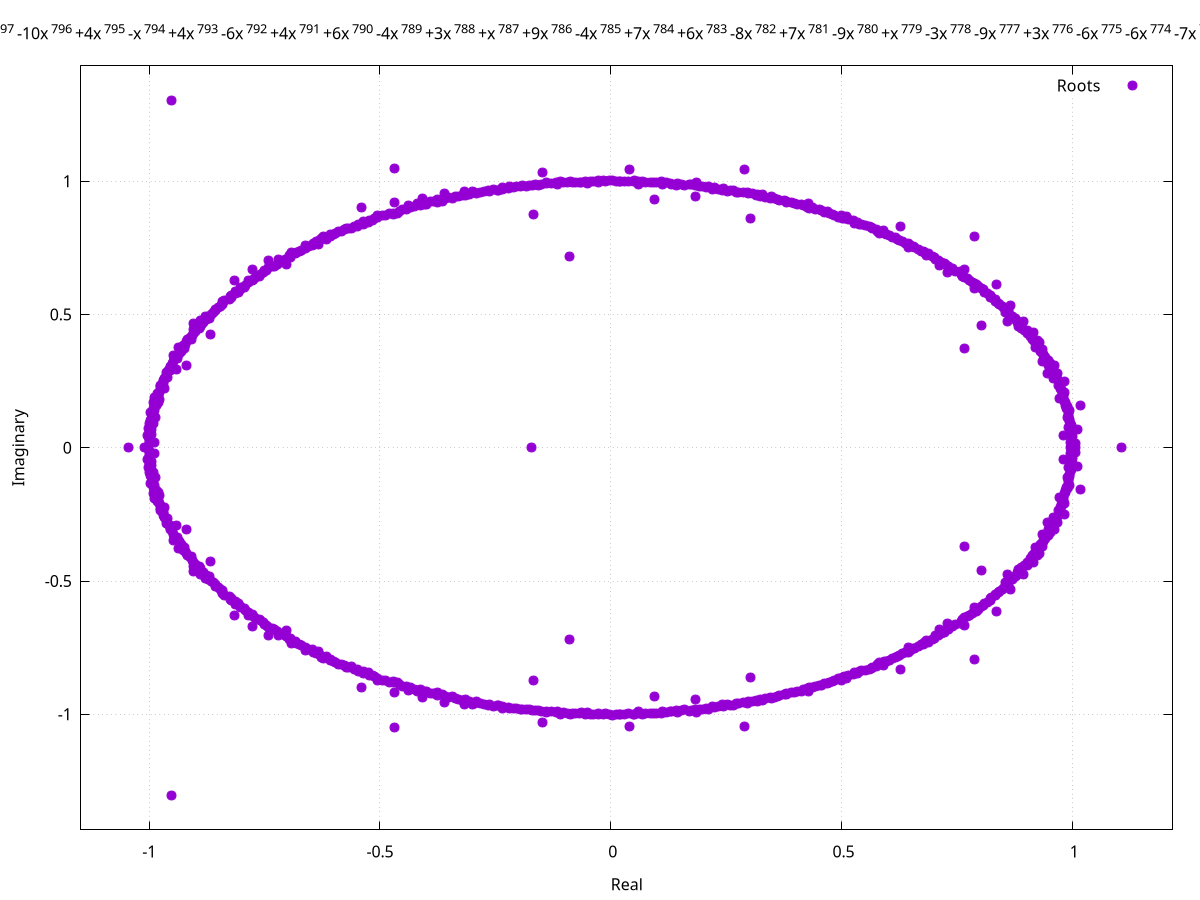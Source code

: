 set title "x^{ 1000 }+5x^{ 999 }-3x^{ 998 }+9x^{ 997 }-10x^{ 996 }+2x^{ 995 }+8x^{ 994 }+10x^{ 992 }+10x^{ 991 }-7x^{ 990 }+3x^{ 989 }-4x^{ 988 }+x^{ 987 }+4x^{ 986 }+6x^{ 985 }-5x^{ 984 }-9x^{ 983 }+2x^{ 982 }-4x^{ 981 }-3x^{ 980 }+2x^{ 979 }-5x^{ 978 }-10x^{ 977 }-7x^{ 976 }+9x^{ 975 }+10x^{ 974 }-10x^{ 973 }+3x^{ 972 }+6x^{ 971 }-3x^{ 969 }-9x^{ 968 }-3x^{ 967 }-10x^{ 966 }-2x^{ 965 }+7x^{ 964 }+9x^{ 963 }-5x^{ 962 }+3x^{ 961 }+9x^{ 960 }+x^{ 959 }+7x^{ 958 }-10x^{ 957 }+x^{ 956 }-4x^{ 955 }+8x^{ 954 }+5x^{ 953 }-10x^{ 952 }+4x^{ 951 }-5x^{ 950 }-x^{ 949 }-3x^{ 948 }-6x^{ 947 }+9x^{ 946 }+8x^{ 945 }+5x^{ 943 }+10x^{ 942 }+8x^{ 941 }+6x^{ 940 }-3x^{ 939 }+4x^{ 938 }+4x^{ 937 }-7x^{ 936 }+2x^{ 935 }-9x^{ 933 }+3x^{ 932 }+6x^{ 931 }+3x^{ 930 }+7x^{ 929 }+7x^{ 928 }-7x^{ 927 }+x^{ 926 }-10x^{ 925 }-4x^{ 924 }-4x^{ 922 }-8x^{ 921 }-2x^{ 920 }+4x^{ 919 }+x^{ 918 }+3x^{ 917 }+4x^{ 916 }+5x^{ 915 }+2x^{ 914 }-x^{ 913 }-4x^{ 912 }+6x^{ 911 }+10x^{ 910 }+5x^{ 909 }+2x^{ 908 }+10x^{ 907 }-2x^{ 906 }-7x^{ 905 }-2x^{ 904 }-x^{ 903 }-7x^{ 902 }+7x^{ 901 }+3x^{ 900 }+2x^{ 899 }-3x^{ 898 }-2x^{ 897 }-7x^{ 896 }+6x^{ 895 }-8x^{ 894 }-7x^{ 892 }+x^{ 891 }+7x^{ 890 }+5x^{ 889 }+3x^{ 888 }-8x^{ 887 }+7x^{ 886 }-8x^{ 885 }-8x^{ 884 }+6x^{ 883 }+6x^{ 882 }-x^{ 881 }-5x^{ 880 }-6x^{ 879 }-9x^{ 878 }+8x^{ 877 }-3x^{ 876 }-3x^{ 875 }+7x^{ 873 }+7x^{ 872 }+9x^{ 871 }-3x^{ 870 }+6x^{ 869 }-x^{ 868 }-4x^{ 867 }-5x^{ 866 }-6x^{ 864 }-8x^{ 863 }-4x^{ 862 }-x^{ 861 }+4x^{ 860 }+x^{ 859 }-6x^{ 858 }+8x^{ 857 }-x^{ 856 }+5x^{ 855 }-3x^{ 854 }-3x^{ 853 }+10x^{ 852 }+10x^{ 851 }+6x^{ 850 }+2x^{ 849 }-8x^{ 848 }-7x^{ 847 }-9x^{ 846 }-3x^{ 845 }+5x^{ 843 }+x^{ 842 }-x^{ 840 }+7x^{ 839 }-2x^{ 838 }-3x^{ 837 }-9x^{ 836 }+6x^{ 835 }-8x^{ 834 }-6x^{ 833 }+10x^{ 832 }-x^{ 831 }-7x^{ 830 }-6x^{ 829 }-2x^{ 828 }-2x^{ 827 }-x^{ 826 }-8x^{ 825 }-10x^{ 824 }+5x^{ 823 }+x^{ 822 }+2x^{ 821 }+4x^{ 820 }+7x^{ 819 }+6x^{ 817 }-x^{ 816 }+10x^{ 815 }+4x^{ 814 }+9x^{ 813 }-10x^{ 812 }+9x^{ 811 }-2x^{ 810 }+8x^{ 809 }-6x^{ 808 }+6x^{ 807 }+10x^{ 806 }+8x^{ 805 }+8x^{ 804 }-3x^{ 803 }+10x^{ 802 }-3x^{ 801 }-6x^{ 800 }-9x^{ 799 }-6x^{ 798 }+7x^{ 797 }-10x^{ 796 }+4x^{ 795 }-x^{ 794 }+4x^{ 793 }-6x^{ 792 }+4x^{ 791 }+6x^{ 790 }-4x^{ 789 }+3x^{ 788 }+x^{ 787 }+9x^{ 786 }-4x^{ 785 }+7x^{ 784 }+6x^{ 783 }-8x^{ 782 }+7x^{ 781 }-9x^{ 780 }+x^{ 779 }-3x^{ 778 }-9x^{ 777 }+3x^{ 776 }-6x^{ 775 }-6x^{ 774 }-7x^{ 773 }-2x^{ 772 }-4x^{ 771 }-x^{ 770 }-4x^{ 769 }+8x^{ 768 }-5x^{ 767 }-x^{ 766 }-3x^{ 765 }-5x^{ 764 }-3x^{ 763 }-7x^{ 762 }+2x^{ 761 }+2x^{ 760 }+7x^{ 759 }+3x^{ 758 }+6x^{ 757 }-6x^{ 755 }+10x^{ 754 }-3x^{ 753 }-9x^{ 752 }+10x^{ 751 }-2x^{ 750 }-4x^{ 749 }+x^{ 748 }-3x^{ 747 }-3x^{ 746 }-6x^{ 745 }-4x^{ 744 }+4x^{ 743 }-2x^{ 742 }+8x^{ 741 }-2x^{ 740 }-x^{ 739 }+3x^{ 738 }-x^{ 737 }-7x^{ 736 }+2x^{ 735 }+5x^{ 734 }-3x^{ 733 }-9x^{ 732 }-10x^{ 731 }+x^{ 730 }-8x^{ 729 }+4x^{ 728 }-6x^{ 727 }+5x^{ 726 }+8x^{ 725 }+7x^{ 724 }+10x^{ 723 }-7x^{ 722 }+x^{ 721 }+8x^{ 720 }-3x^{ 719 }+10x^{ 718 }+10x^{ 717 }+5x^{ 716 }+4x^{ 715 }-7x^{ 713 }+x^{ 712 }-5x^{ 711 }+8x^{ 710 }-2x^{ 709 }-9x^{ 708 }+5x^{ 707 }-2x^{ 706 }+5x^{ 705 }+3x^{ 703 }-9x^{ 702 }+6x^{ 701 }-9x^{ 700 }-3x^{ 699 }-2x^{ 698 }+10x^{ 697 }-8x^{ 696 }+8x^{ 695 }+2x^{ 694 }+x^{ 693 }+8x^{ 692 }-10x^{ 691 }+6x^{ 690 }+3x^{ 689 }-10x^{ 688 }-4x^{ 687 }+5x^{ 686 }+6x^{ 685 }-4x^{ 684 }-7x^{ 683 }-7x^{ 682 }-7x^{ 681 }-8x^{ 680 }+10x^{ 679 }-3x^{ 678 }-3x^{ 677 }-7x^{ 676 }-5x^{ 674 }+10x^{ 673 }-2x^{ 672 }-10x^{ 671 }-x^{ 670 }-8x^{ 669 }-4x^{ 668 }+7x^{ 666 }-4x^{ 665 }+6x^{ 664 }+7x^{ 663 }+4x^{ 661 }+3x^{ 660 }-x^{ 659 }+3x^{ 658 }-3x^{ 657 }+5x^{ 656 }+4x^{ 655 }+7x^{ 654 }+x^{ 653 }-10x^{ 652 }-7x^{ 651 }-4x^{ 650 }-x^{ 649 }-6x^{ 648 }+6x^{ 647 }+9x^{ 646 }-3x^{ 645 }-6x^{ 644 }+3x^{ 643 }+4x^{ 642 }+9x^{ 641 }+3x^{ 640 }-6x^{ 639 }+10x^{ 638 }-x^{ 637 }+2x^{ 636 }-2x^{ 635 }+6x^{ 634 }-8x^{ 633 }-x^{ 632 }+10x^{ 631 }-3x^{ 630 }-9x^{ 629 }-10x^{ 628 }+2x^{ 627 }+5x^{ 626 }+3x^{ 625 }+x^{ 624 }-5x^{ 623 }+9x^{ 622 }+x^{ 621 }-x^{ 620 }-4x^{ 619 }-3x^{ 618 }+x^{ 617 }+10x^{ 616 }-5x^{ 615 }-4x^{ 614 }-3x^{ 613 }+2x^{ 612 }+8x^{ 611 }-7x^{ 610 }-7x^{ 609 }+6x^{ 608 }-4x^{ 607 }-7x^{ 606 }-8x^{ 605 }+7x^{ 604 }+6x^{ 603 }-2x^{ 602 }-3x^{ 601 }+9x^{ 600 }-5x^{ 599 }+8x^{ 598 }-x^{ 597 }-4x^{ 596 }-4x^{ 595 }+6x^{ 594 }-9x^{ 593 }-x^{ 592 }-4x^{ 591 }+5x^{ 590 }-4x^{ 589 }-10x^{ 588 }-x^{ 587 }-6x^{ 586 }-2x^{ 585 }-3x^{ 584 }+x^{ 583 }+10x^{ 582 }+4x^{ 581 }-8x^{ 580 }+8x^{ 579 }-9x^{ 578 }+x^{ 577 }-3x^{ 576 }-5x^{ 575 }+x^{ 574 }+7x^{ 573 }-10x^{ 572 }+6x^{ 571 }-4x^{ 570 }+10x^{ 569 }-3x^{ 568 }-4x^{ 567 }-7x^{ 566 }+4x^{ 565 }-8x^{ 564 }+9x^{ 563 }+3x^{ 562 }+2x^{ 561 }+10x^{ 560 }+3x^{ 559 }+4x^{ 558 }-9x^{ 557 }+7x^{ 556 }+10x^{ 555 }-10x^{ 554 }-10x^{ 553 }+7x^{ 552 }-10x^{ 551 }+x^{ 549 }-6x^{ 548 }+5x^{ 547 }+7x^{ 546 }-10x^{ 545 }+9x^{ 543 }+5x^{ 542 }+8x^{ 541 }+x^{ 540 }-5x^{ 539 }+8x^{ 538 }-2x^{ 537 }-8x^{ 536 }+9x^{ 535 }-6x^{ 534 }-3x^{ 533 }+7x^{ 532 }+9x^{ 531 }+3x^{ 530 }+9x^{ 529 }+2x^{ 528 }-3x^{ 527 }+4x^{ 526 }+4x^{ 525 }+8x^{ 524 }-x^{ 523 }+2x^{ 522 }-4x^{ 521 }-7x^{ 520 }-9x^{ 519 }-x^{ 518 }-8x^{ 517 }-3x^{ 516 }+9x^{ 515 }+2x^{ 514 }+9x^{ 512 }+4x^{ 511 }+2x^{ 510 }-4x^{ 509 }+8x^{ 508 }+6x^{ 506 }+4x^{ 505 }+3x^{ 504 }-5x^{ 503 }-8x^{ 502 }+6x^{ 501 }-7x^{ 500 }-8x^{ 499 }-4x^{ 498 }-10x^{ 497 }+7x^{ 496 }+2x^{ 495 }-10x^{ 494 }+7x^{ 493 }-8x^{ 491 }-8x^{ 490 }-6x^{ 489 }+8x^{ 488 }-7x^{ 487 }-x^{ 486 }+4x^{ 485 }-9x^{ 484 }+3x^{ 483 }-2x^{ 482 }+2x^{ 481 }-10x^{ 480 }-5x^{ 479 }-4x^{ 478 }-4x^{ 477 }+2x^{ 476 }-10x^{ 475 }-5x^{ 474 }+2x^{ 473 }+x^{ 472 }+5x^{ 471 }+10x^{ 470 }+3x^{ 469 }-5x^{ 467 }-5x^{ 466 }+2x^{ 465 }+3x^{ 464 }+x^{ 463 }-x^{ 462 }+2x^{ 461 }+x^{ 460 }-5x^{ 459 }-6x^{ 458 }-x^{ 457 }-2x^{ 456 }+6x^{ 454 }+8x^{ 453 }+x^{ 452 }+5x^{ 451 }+8x^{ 450 }-3x^{ 449 }-7x^{ 448 }+2x^{ 446 }-3x^{ 445 }+9x^{ 444 }-9x^{ 443 }-8x^{ 442 }+8x^{ 441 }+3x^{ 440 }-7x^{ 439 }-9x^{ 438 }+x^{ 437 }+2x^{ 436 }-8x^{ 435 }-8x^{ 434 }-9x^{ 433 }-x^{ 432 }+5x^{ 431 }+10x^{ 430 }+7x^{ 429 }+x^{ 428 }-2x^{ 427 }+10x^{ 426 }+10x^{ 425 }+3x^{ 424 }+9x^{ 423 }+7x^{ 422 }-7x^{ 420 }-8x^{ 419 }+2x^{ 418 }+5x^{ 417 }-7x^{ 416 }+5x^{ 415 }-x^{ 414 }-3x^{ 413 }+8x^{ 412 }+10x^{ 411 }-3x^{ 410 }-9x^{ 409 }+9x^{ 408 }-9x^{ 407 }+5x^{ 406 }+4x^{ 405 }-3x^{ 404 }-7x^{ 403 }+5x^{ 402 }+x^{ 400 }+4x^{ 399 }+5x^{ 398 }-10x^{ 397 }-4x^{ 396 }+x^{ 395 }-5x^{ 394 }-9x^{ 393 }-6x^{ 392 }-8x^{ 391 }-7x^{ 390 }+9x^{ 389 }+3x^{ 388 }-10x^{ 387 }-10x^{ 386 }+10x^{ 385 }+9x^{ 384 }+7x^{ 383 }-9x^{ 382 }-6x^{ 381 }-7x^{ 380 }-9x^{ 379 }-7x^{ 378 }-4x^{ 377 }-7x^{ 376 }-2x^{ 375 }+2x^{ 374 }-4x^{ 373 }-8x^{ 372 }+4x^{ 371 }+3x^{ 370 }-5x^{ 369 }+7x^{ 368 }+2x^{ 367 }-6x^{ 365 }-7x^{ 364 }+3x^{ 363 }-10x^{ 362 }-6x^{ 361 }-5x^{ 360 }-7x^{ 359 }+10x^{ 358 }-7x^{ 357 }-9x^{ 356 }-8x^{ 354 }+8x^{ 353 }+x^{ 352 }-6x^{ 351 }+8x^{ 350 }-6x^{ 349 }-10x^{ 348 }-6x^{ 347 }-8x^{ 346 }+3x^{ 345 }-9x^{ 344 }+2x^{ 343 }+x^{ 342 }-x^{ 341 }+5x^{ 340 }-5x^{ 339 }+8x^{ 338 }+3x^{ 337 }+9x^{ 336 }-5x^{ 335 }-6x^{ 334 }+7x^{ 333 }+2x^{ 332 }-2x^{ 331 }-3x^{ 330 }-7x^{ 329 }-4x^{ 328 }-9x^{ 327 }-4x^{ 326 }-10x^{ 325 }-4x^{ 324 }+9x^{ 323 }+10x^{ 322 }+4x^{ 321 }-8x^{ 320 }-6x^{ 319 }-5x^{ 318 }+9x^{ 317 }-9x^{ 316 }+5x^{ 315 }-9x^{ 314 }-4x^{ 313 }-9x^{ 312 }-9x^{ 311 }-10x^{ 310 }-4x^{ 309 }+7x^{ 308 }-6x^{ 307 }-7x^{ 306 }+2x^{ 305 }+9x^{ 304 }-2x^{ 303 }-8x^{ 302 }-6x^{ 300 }-3x^{ 299 }-x^{ 298 }+x^{ 297 }-10x^{ 296 }-x^{ 295 }-2x^{ 294 }-2x^{ 293 }+6x^{ 292 }-10x^{ 291 }-5x^{ 290 }+6x^{ 289 }+x^{ 288 }+8x^{ 287 }+9x^{ 286 }-5x^{ 285 }+4x^{ 284 }+9x^{ 283 }-4x^{ 282 }-7x^{ 281 }-10x^{ 280 }+10x^{ 279 }-7x^{ 278 }-8x^{ 277 }-5x^{ 276 }+5x^{ 275 }+9x^{ 274 }+8x^{ 273 }+10x^{ 272 }-8x^{ 271 }+7x^{ 270 }-7x^{ 269 }+10x^{ 268 }+x^{ 267 }-7x^{ 266 }+2x^{ 265 }-2x^{ 264 }+2x^{ 263 }-2x^{ 262 }+7x^{ 261 }+3x^{ 260 }+3x^{ 259 }-10x^{ 258 }+4x^{ 256 }-2x^{ 255 }-7x^{ 254 }-10x^{ 253 }+2x^{ 252 }+9x^{ 251 }-2x^{ 250 }+8x^{ 249 }-10x^{ 248 }-7x^{ 247 }+8x^{ 246 }+9x^{ 244 }-7x^{ 243 }+9x^{ 242 }+3x^{ 241 }-6x^{ 240 }+5x^{ 239 }+2x^{ 238 }+8x^{ 237 }+3x^{ 236 }-4x^{ 235 }+7x^{ 234 }-7x^{ 233 }-6x^{ 232 }+x^{ 231 }-8x^{ 230 }-7x^{ 228 }-10x^{ 227 }+8x^{ 226 }+8x^{ 225 }+x^{ 224 }-2x^{ 223 }-5x^{ 222 }-x^{ 221 }+4x^{ 220 }+5x^{ 219 }+8x^{ 218 }-5x^{ 217 }-4x^{ 216 }+7x^{ 215 }-10x^{ 214 }-9x^{ 213 }-4x^{ 212 }+10x^{ 211 }-8x^{ 210 }+10x^{ 209 }-3x^{ 208 }-8x^{ 206 }+8x^{ 205 }+x^{ 204 }+2x^{ 203 }+2x^{ 202 }-x^{ 201 }-2x^{ 200 }+7x^{ 199 }-5x^{ 197 }-5x^{ 196 }-5x^{ 194 }+3x^{ 193 }-10x^{ 192 }+10x^{ 191 }+10x^{ 190 }-8x^{ 189 }+6x^{ 188 }-3x^{ 187 }+2x^{ 186 }+7x^{ 185 }-4x^{ 184 }+7x^{ 182 }+10x^{ 181 }+3x^{ 180 }+5x^{ 179 }+x^{ 178 }+6x^{ 177 }-10x^{ 176 }+5x^{ 175 }-2x^{ 174 }+x^{ 173 }+9x^{ 172 }-4x^{ 171 }-5x^{ 170 }+4x^{ 169 }-2x^{ 168 }-6x^{ 167 }-3x^{ 166 }+2x^{ 165 }-10x^{ 164 }+x^{ 163 }-7x^{ 162 }-2x^{ 161 }-8x^{ 160 }-x^{ 159 }-2x^{ 158 }+8x^{ 157 }+7x^{ 156 }-2x^{ 155 }-5x^{ 154 }+6x^{ 153 }+6x^{ 152 }+5x^{ 151 }+7x^{ 150 }-2x^{ 149 }-3x^{ 147 }+4x^{ 145 }+10x^{ 144 }+8x^{ 143 }-3x^{ 142 }+4x^{ 141 }-6x^{ 140 }+5x^{ 139 }+3x^{ 138 }-5x^{ 137 }+8x^{ 136 }-6x^{ 135 }+x^{ 134 }+2x^{ 133 }-x^{ 132 }-4x^{ 131 }+x^{ 130 }-5x^{ 129 }+3x^{ 128 }+5x^{ 127 }+2x^{ 126 }-8x^{ 125 }-7x^{ 124 }+7x^{ 123 }-9x^{ 122 }-x^{ 121 }-5x^{ 120 }-8x^{ 119 }-2x^{ 118 }+7x^{ 117 }+3x^{ 116 }+5x^{ 115 }+3x^{ 114 }-5x^{ 113 }-5x^{ 112 }-7x^{ 111 }+3x^{ 110 }-6x^{ 109 }-9x^{ 108 }+5x^{ 107 }-10x^{ 106 }-5x^{ 105 }-x^{ 104 }-3x^{ 103 }+6x^{ 102 }-6x^{ 101 }+4x^{ 100 }-6x^{ 99 }-8x^{ 98 }+2x^{ 97 }-2x^{ 96 }-10x^{ 94 }-7x^{ 93 }-5x^{ 91 }+5x^{ 90 }+10x^{ 89 }-3x^{ 88 }-10x^{ 87 }-10x^{ 86 }-5x^{ 85 }+2x^{ 84 }+9x^{ 83 }+9x^{ 82 }+8x^{ 81 }+7x^{ 80 }+10x^{ 79 }+8x^{ 78 }+5x^{ 77 }-10x^{ 76 }-8x^{ 75 }+9x^{ 74 }+10x^{ 73 }+10x^{ 72 }-3x^{ 70 }+8x^{ 68 }-2x^{ 67 }-8x^{ 66 }-7x^{ 65 }+9x^{ 63 }+2x^{ 62 }-5x^{ 61 }+2x^{ 60 }+2x^{ 59 }-8x^{ 58 }-9x^{ 57 }-x^{ 56 }-5x^{ 55 }+4x^{ 54 }-4x^{ 53 }-4x^{ 52 }-2x^{ 51 }-2x^{ 50 }+5x^{ 49 }-6x^{ 48 }+4x^{ 47 }+10x^{ 46 }+4x^{ 45 }-6x^{ 44 }-9x^{ 43 }+10x^{ 42 }+4x^{ 41 }+2x^{ 40 }+7x^{ 39 }+4x^{ 38 }-10x^{ 37 }-10x^{ 36 }+x^{ 35 }+7x^{ 34 }+4x^{ 32 }+4x^{ 31 }+7x^{ 30 }-6x^{ 29 }-6x^{ 28 }+3x^{ 27 }+3x^{ 26 }+10x^{ 25 }-9x^{ 23 }+x^{ 22 }+4x^{ 21 }+5x^{ 20 }-4x^{ 19 }-3x^{ 18 }-3x^{ 17 }+8x^{ 16 }+3x^{ 15 }+6x^{ 14 }-7x^{ 13 }-2x^{ 12 }+7x^{ 10 }+2x^{ 9 }+5x^{ 8 }+4x^{ 7 }-6x^{ 6 }+3x^{ 5 }-3x^{ 4 }+6x^{ 3 }-5x^{ 2 }-3x-3"
set xlabel "Real"
set ylabel "Imaginary"
set grid
set xrange [-1.14827:1.21713]
set yrange [-1.43308:1.43308]
plot '-' with points pt 7 ps 1.5 title 'Roots'
-0.952187 1.3028
-0.952187 -1.3028
0.789191 0.794663
0.789191 -0.794663
-0.469284 1.04785
-0.469284 -1.04785
1.10648 0
0.290171 1.04578
0.290171 -1.04578
0.627308 0.832198
0.627308 -0.832198
0.836643 0.61226
0.836643 -0.61226
-0.540056 0.900715
-0.540056 -0.900715
0.766417 0.667954
0.766417 -0.667954
0.758274 0.660034
0.758274 -0.660034
0.667067 0.744249
0.667067 -0.744249
0.677074 0.73838
0.677074 -0.73838
0.687424 0.728641
0.687424 -0.728641
0.696852 0.717615
0.696852 -0.717615
0.702419 0.714022
0.702419 -0.714022
0.710105 0.704539
0.710105 -0.704539
0.723673 0.692143
0.723673 -0.692143
0.680121 0.731948
0.680121 -0.731948
0.715736 0.696934
0.715736 -0.696934
0.732879 0.680571
0.732879 -0.680571
0.741214 0.671531
0.741214 -0.671531
0.673379 0.736769
0.673379 -0.736769
0.685116 0.72339
0.685116 -0.72339
0.704663 0.705943
0.704663 -0.705943
0.725728 0.686181
0.725728 -0.686181
-0.814349 0.628784
-0.814349 -0.628784
-0.776784 0.670765
-0.776784 -0.670765
-0.622009 0.791459
-0.622009 -0.791459
-0.626968 0.785374
-0.626968 -0.785374
-0.784999 0.627732
-0.784999 -0.627732
-0.740482 0.703443
-0.740482 -0.703443
-0.661449 0.75946
-0.661449 -0.75946
-0.644321 0.76757
-0.644321 -0.76757
-0.692686 0.733308
-0.692686 -0.733308
-0.662459 0.749295
-0.662459 -0.749295
-0.669385 0.742242
-0.669385 -0.742242
-0.674313 0.738094
-0.674313 -0.738094
-0.68074 0.733659
-0.68074 -0.733659
-0.749486 0.664546
-0.749486 -0.664546
-0.719455 0.705251
-0.719455 -0.705251
-0.682317 0.727751
-0.682317 -0.727751
-0.740565 0.675058
-0.740565 -0.675058
-0.695011 0.720783
-0.695011 -0.720783
-0.745002 0.665386
-0.745002 -0.665386
-0.732743 0.679113
-0.732743 -0.679113
-0.717875 0.696592
-0.717875 -0.696592
-0.703542 0.708402
-0.703542 -0.708402
-0.694911 0.714666
-0.694911 -0.714666
-0.638098 0.773203
-0.638098 -0.773203
-0.72938 0.680739
-0.72938 -0.680739
-0.703766 0.705754
-0.703766 -0.705754
0.64515 0.768376
0.64515 -0.768376
0.659166 0.751084
0.659166 -0.751084
0.656015 0.754372
0.656015 -0.754372
0.759584 0.652071
0.759584 -0.652071
-0.752857 0.65624
-0.752857 -0.65624
-0.654698 0.754865
-0.654698 -0.754865
-0.759957 0.649388
-0.759957 -0.649388
-0.769274 0.639391
-0.769274 -0.639391
-0.721651 0.688194
-0.721651 -0.688194
-0.630433 0.776681
-0.630433 -0.776681
0.648916 0.760399
0.648916 -0.760399
-0.774871 0.633087
-0.774871 -0.633087
0.747109 0.661537
0.747109 -0.661537
0.632849 0.773204
0.632849 -0.773204
0.638096 0.766889
0.638096 -0.766889
-0.761993 0.643528
-0.761993 -0.643528
0.773127 0.634707
0.773127 -0.634707
0.62621 0.779649
0.62621 -0.779649
0.76279 0.644297
0.76279 -0.644297
-0.646279 0.758181
-0.646279 -0.758181
0.736974 0.667461
0.736974 -0.667461
0.590144 0.81604
0.590144 -0.81604
-0.607064 0.798835
-0.607064 -0.798835
0.621946 0.782287
0.621946 -0.782287
-0.775203 0.626292
-0.775203 -0.626292
0.616615 0.787337
0.616615 -0.787337
0.783677 0.622175
0.783677 -0.622175
0.766304 0.637671
0.766304 -0.637671
-0.785833 0.619265
-0.785833 -0.619265
0.777098 0.628554
0.777098 -0.628554
0.789116 0.615451
0.789116 -0.615451
0.79179 0.612428
0.79179 -0.612428
-0.803 0.600283
-0.803 -0.600283
0.609488 0.789691
0.609488 -0.789691
0.711271 0.682927
0.711271 -0.682927
0.603726 0.796437
0.603726 -0.796437
0.646038 0.750445
0.646038 -0.750445
-0.791263 0.610035
-0.791263 -0.610035
-0.590855 0.81193
-0.590855 -0.81193
-0.607949 0.792786
-0.607949 -0.792786
-0.596862 0.805551
-0.596862 -0.805551
0.5979 0.800664
0.5979 -0.800664
0.797559 0.604852
0.797559 -0.604852
-0.60083 0.79994
-0.60083 -0.79994
-0.615081 0.781942
-0.615081 -0.781942
0.802834 0.595985
0.802834 -0.595985
-0.632546 0.763304
-0.632546 -0.763304
-0.801498 0.595887
-0.801498 -0.595887
-0.793747 0.603032
-0.793747 -0.603032
0.86516 0.532909
0.86516 -0.532909
-0.81268 0.587908
-0.81268 -0.587908
0.807582 0.592608
0.807582 -0.592608
0.592631 0.803208
0.592631 -0.803208
0.729943 0.657568
0.729943 -0.657568
-0.70357 0.68597
-0.70357 -0.68597
0.81662 0.580146
0.81662 -0.580146
-0.583364 0.811873
-0.583364 -0.811873
0.810185 0.583554
0.810185 -0.583554
-0.577541 0.818266
-0.577541 -0.818266
-0.573315 0.823041
-0.573315 -0.823041
0.821728 0.572984
0.821728 -0.572984
0.788516 0.597955
0.788516 -0.597955
0.575565 0.820398
0.575565 -0.820398
-0.807177 0.584489
-0.807177 -0.584489
0.583044 0.805655
0.583044 -0.805655
-0.813799 0.577893
-0.813799 -0.577893
-0.820984 0.571839
-0.820984 -0.571839
0.57897 0.812258
0.57897 -0.812258
-0.568086 0.823522
-0.568086 -0.823522
0.564765 0.827226
0.564765 -0.827226
0.566982 0.823904
0.566982 -0.823904
-0.824362 0.56755
-0.824362 -0.56755
0.559672 0.830328
0.559672 -0.830328
0.823835 0.565619
0.823835 -0.565619
0.825418 0.563081
0.825418 -0.563081
-0.820839 0.565143
-0.820839 -0.565143
0.832705 0.554841
0.832705 -0.554841
-0.468749 0.919252
-0.468749 -0.919252
0.551441 0.834966
0.551441 -0.834966
-0.837318 0.552825
-0.837318 -0.552825
-0.842293 0.548287
-0.842293 -0.548287
-0.55616 0.830541
-0.55616 -0.830541
-0.562336 0.822302
-0.562336 -0.822302
-0.546951 0.839027
-0.546951 -0.839027
0.833892 0.549219
0.833892 -0.549219
-0.826924 0.557103
-0.826924 -0.557103
0.840477 0.542613
0.840477 -0.542613
0.842533 0.539584
0.842533 -0.539584
0.54305 0.836673
0.54305 -0.836673
-0.840159 0.54244
-0.840159 -0.54244
0.535454 0.845814
0.535454 -0.845814
0.53983 0.83973
0.53983 -0.83973
0.848171 0.531001
0.848171 -0.531001
-0.547898 0.832064
-0.547898 -0.832064
0.862038 0.515499
0.862038 -0.515499
0.853068 0.52282
0.853068 -0.52282
0.511349 0.866547
0.511349 -0.866547
0.525728 0.851534
0.525728 -0.851534
0.528267 0.842653
0.528267 -0.842653
-0.840884 0.536584
-0.840884 -0.536584
-0.535588 0.847929
-0.535588 -0.847929
-0.846361 0.531187
-0.846361 -0.531187
-0.505729 0.871191
-0.505729 -0.871191
-0.534865 0.83891
-0.534865 -0.83891
-0.523209 0.852708
-0.523209 -0.852708
-0.848997 0.524659
-0.848997 -0.524659
-0.855861 0.519618
-0.855861 -0.519618
-0.525828 0.844256
-0.525828 -0.844256
-0.512507 0.858708
-0.512507 -0.858708
-0.51678 0.853412
-0.51678 -0.853412
0.516138 0.855786
0.516138 -0.855786
-0.857192 0.514441
-0.857192 -0.514441
-0.505318 0.864099
-0.505318 -0.864099
0.499249 0.871118
0.499249 -0.871118
-0.495335 0.872194
-0.495335 -0.872194
0.894844 0.474277
0.894844 -0.474277
-0.903113 0.465487
-0.903113 -0.465487
0.506894 0.859659
0.506894 -0.859659
-0.878612 0.491829
-0.878612 -0.491829
0.857871 0.511265
0.857871 -0.511265
-0.860704 0.507158
-0.860704 -0.507158
-0.865847 0.50158
-0.865847 -0.50158
0.864828 0.499143
0.864828 -0.499143
0.501374 0.860359
0.501374 -0.860359
0.856334 0.506071
0.856334 -0.506071
-0.872127 0.493597
-0.872127 -0.493597
-0.888174 0.476532
-0.888174 -0.476532
-0.870345 0.4839
-0.870345 -0.4839
-0.487563 0.871177
-0.487563 -0.871177
0.493998 0.865282
0.493998 -0.865282
0.869481 0.492415
0.869481 -0.492415
-0.875635 0.479735
-0.875635 -0.479735
0.876492 0.48454
0.876492 -0.48454
0.878081 0.479598
0.878081 -0.479598
-0.4797 0.879058
-0.4797 -0.879058
0.484113 0.872347
0.484113 -0.872347
0.480539 0.87559
0.480539 -0.87559
0.469365 0.886039
0.469365 -0.886039
-0.469827 0.88089
-0.469827 -0.88089
-0.470985 0.875579
-0.470985 -0.875579
0.473539 0.878635
0.473539 -0.878635
-0.88286 0.469482
-0.88286 -0.469482
-0.886884 0.462272
-0.886884 -0.462272
0.463927 0.884797
0.463927 -0.884797
0.917033 0.43122
0.917033 -0.43122
-0.905067 0.44434
-0.905067 -0.44434
-0.8886 0.45379
-0.8886 -0.45379
0.881927 0.469662
0.881927 -0.469662
0.457671 0.890642
0.457671 -0.890642
-0.891881 0.446396
-0.891881 -0.446396
-0.407651 0.936292
-0.407651 -0.936292
-0.437871 0.909437
-0.437871 -0.909437
-0.457134 0.887829
-0.457134 -0.887829
-0.462187 0.880993
-0.462187 -0.880993
-0.450411 0.893749
-0.450411 -0.893749
0.428173 0.91595
0.428173 -0.91595
0.889471 0.458222
0.889471 -0.458222
0.90324 0.439927
0.90324 -0.439927
0.451604 0.893225
0.451604 -0.893225
0.860371 0.47552
0.860371 -0.47552
-0.441822 0.895669
-0.441822 -0.895669
0.883377 0.456186
0.883377 -0.456186
-0.434364 0.900088
-0.434364 -0.900088
0.890538 0.448823
0.890538 -0.448823
0.443012 0.895341
0.443012 -0.895341
0.437965 0.900228
0.437965 -0.900228
0.896683 0.441433
0.896683 -0.441433
-0.899224 0.43773
-0.899224 -0.43773
-0.419357 0.915233
-0.419357 -0.915233
0.912513 0.421682
0.912513 -0.421682
0.901903 0.429203
0.901903 -0.429203
-0.903828 0.428736
-0.903828 -0.428736
-0.424958 0.907043
-0.424958 -0.907043
-0.907061 0.421404
-0.907061 -0.421404
-0.910933 0.413048
-0.910933 -0.413048
0.431633 0.899661
0.431633 -0.899661
0.923681 0.402208
0.923681 -0.402208
0.425361 0.902846
0.425361 -0.902846
0.929652 0.394917
0.929652 -0.394917
0.908552 0.416802
0.908552 -0.416802
0.41292 0.912512
0.41292 -0.912512
0.418556 0.907516
0.418556 -0.907516
-0.916966 0.404609
-0.916966 -0.404609
-0.412057 0.907669
-0.412057 -0.907669
0.914255 0.405743
0.914255 -0.405743
0.917983 0.398122
0.917983 -0.398122
-0.360715 0.955587
-0.360715 -0.955587
-0.404594 0.913773
-0.404594 -0.913773
0.404923 0.914313
0.404923 -0.914313
-0.390498 0.922928
-0.390498 -0.922928
-0.398244 0.91347
-0.398244 -0.91347
0.398858 0.916455
0.398858 -0.916455
-0.93712 0.37742
-0.93712 -0.37742
-0.907674 0.407497
-0.907674 -0.407497
0.92196 0.38663
0.92196 -0.38663
-0.918705 0.398352
-0.918705 -0.398352
0.392405 0.918586
0.392405 -0.918586
-0.92149 0.388455
-0.92149 -0.388455
-0.925119 0.384113
-0.925119 -0.384113
-0.867956 0.425121
-0.867956 -0.425121
0.38141 0.923861
0.38141 -0.923861
0.381529 0.921693
0.381529 -0.921693
-0.930172 0.374639
-0.930172 -0.374639
0.935508 0.370031
0.935508 -0.370031
-0.383598 0.922991
-0.383598 -0.922991
0.375781 0.926653
0.375781 -0.926653
-0.922784 0.373636
-0.922784 -0.373636
0.928239 0.372548
0.928239 -0.372548
0.920844 0.37509
0.920844 -0.37509
-0.37519 0.931025
-0.37519 -0.931025
-0.946828 0.346268
-0.946828 -0.346268
-0.930841 0.362081
-0.930841 -0.362081
0.365731 0.927609
0.365731 -0.927609
0.361043 0.932027
0.361043 -0.932027
0.931707 0.360891
0.931707 -0.360891
-0.374419 0.91889
-0.374419 -0.91889
0.348419 0.941167
0.348419 -0.941167
0.354749 0.935562
0.354749 -0.935562
-0.365527 0.925603
-0.365527 -0.925603
-0.934765 0.353303
-0.934765 -0.353303
-0.357614 0.934338
-0.357614 -0.934338
-0.351608 0.93804
-0.351608 -0.93804
0.345605 0.936357
0.345605 -0.936357
-0.93848 0.33604
-0.93848 -0.33604
-0.937825 0.344786
-0.937825 -0.344786
0.936656 0.35189
0.936656 -0.35189
-0.944729 0.333681
-0.944729 -0.333681
-0.947595 0.324599
-0.947595 -0.324599
0.329102 0.949268
0.329102 -0.949268
0.335195 0.94087
0.335195 -0.94087
-0.315996 0.961296
-0.315996 -0.961296
-0.343002 0.934021
-0.343002 -0.934021
-0.336395 0.94147
-0.336395 -0.94147
0.937841 0.346567
0.937841 -0.346567
0.941459 0.338545
0.941459 -0.338545
0.318264 0.951785
0.318264 -0.951785
-0.330615 0.943194
-0.330615 -0.943194
0.9484 0.327802
0.9484 -0.327802
0.961833 0.307651
0.961833 -0.307651
-0.300416 0.961169
-0.300416 -0.961169
-0.322165 0.947014
-0.322165 -0.947014
0.95231 0.316651
0.95231 -0.316651
0.323992 0.942688
0.323992 -0.942688
0.940529 0.328348
0.940529 -0.328348
-0.948954 0.315298
-0.948954 -0.315298
-0.314016 0.945625
-0.314016 -0.945625
0.314754 0.947978
0.314754 -0.947978
-0.305921 0.951562
-0.305921 -0.951562
0.934566 0.325562
0.934566 -0.325562
-0.295804 0.959577
-0.295804 -0.959577
0.3073 0.953326
0.3073 -0.953326
0.295622 0.957963
0.295622 -0.957963
0.298089 0.953568
0.298089 -0.953568
0.802819 0.459464
0.802819 -0.459464
-0.95452 0.303085
-0.95452 -0.303085
-0.952894 0.30473
-0.952894 -0.30473
-0.962201 0.283507
-0.962201 -0.283507
-0.954967 0.291199
-0.954967 -0.291199
0.949148 0.308086
0.949148 -0.308086
0.968302 0.279033
0.968302 -0.279033
0.960333 0.290314
0.960333 -0.290314
0.951923 0.300471
0.951923 -0.300471
-0.957523 0.288356
-0.957523 -0.288356
-0.291446 0.952665
-0.291446 -0.952665
-0.282346 0.959164
-0.282346 -0.959164
0.288016 0.957114
0.288016 -0.957114
-0.147276 1.0315
-0.147276 -1.0315
-0.961776 0.272645
-0.961776 -0.272645
-0.274615 0.961451
-0.274615 -0.961451
-0.26522 0.966234
-0.26522 -0.966234
-0.940221 0.292532
-0.940221 -0.292532
0.982061 0.249435
0.982061 -0.249435
0.95755 0.282725
0.95755 -0.282725
-0.253467 0.970824
-0.253467 -0.970824
-0.262342 0.961903
-0.262342 -0.961903
-0.966745 0.261433
-0.966745 -0.261433
-0.96042 0.263822
-0.96042 -0.263822
-0.969621 0.254263
-0.969621 -0.254263
0.277857 0.959329
0.277857 -0.959329
0.27143 0.959092
0.27143 -0.959092
0.266295 0.965107
0.266295 -0.965107
-0.919188 0.30792
-0.919188 -0.30792
0.962795 0.269515
0.962795 -0.269515
0.259274 0.965139
0.259274 -0.965139
0.967295 0.257092
0.967295 -0.257092
0.971397 0.249206
0.971397 -0.249206
0.960216 0.261114
0.960216 -0.261114
-0.968749 0.247887
-0.968749 -0.247887
0.244704 0.972275
0.244704 -0.972275
0.945439 0.278883
0.945439 -0.278883
0.253959 0.963095
0.253959 -0.963095
0.974051 0.240242
0.974051 -0.240242
-0.233751 0.977046
-0.233751 -0.977046
1.01864 0.157516
1.01864 -0.157516
-0.969527 0.241347
-0.969527 -0.241347
-0.245762 0.965321
-0.245762 -0.965321
-0.974898 0.233348
-0.974898 -0.233348
-0.244045 0.966351
-0.244045 -0.966351
0.234215 0.970828
0.234215 -0.970828
0.242984 0.96468
0.242984 -0.96468
-0.976215 0.229291
-0.976215 -0.229291
-0.976167 0.217568
-0.976167 -0.217568
-0.23356 0.970356
-0.23356 -0.970356
-0.219934 0.978694
-0.219934 -0.978694
0.0397526 1.04428
0.0397526 -1.04428
0.186532 0.994933
0.186532 -0.994933
0.224235 0.975362
0.224235 -0.975362
0.212556 0.980592
0.212556 -0.980592
0.970687 0.235664
0.970687 -0.235664
-0.220583 0.972444
-0.220583 -0.972444
-0.211316 0.976917
-0.211316 -0.976917
0.221528 0.9706
0.221528 -0.9706
0.973645 0.224312
0.973645 -0.224312
0.98291 0.208792
0.98291 -0.208792
0.975872 0.220311
0.975872 -0.220311
0.207525 0.976354
0.207525 -0.976354
0.977405 0.213634
0.977405 -0.213634
0.198782 0.9802
0.198782 -0.9802
0.192984 0.98144
0.192984 -0.98144
-0.982001 0.20272
-0.982001 -0.20272
-0.204056 0.978727
-0.204056 -0.978727
-0.196256 0.980449
-0.196256 -0.980449
0.183092 0.983425
0.183092 -0.983425
0.170085 0.989512
0.170085 -0.989512
0.174188 0.98639
0.174188 -0.98639
-1.04388 0
-0.190179 0.98353
-0.190179 -0.98353
0.980958 0.200059
0.980958 -0.200059
-0.967008 0.222256
-0.967008 -0.222256
-0.977756 0.209088
-0.977756 -0.209088
-0.988577 0.188636
-0.988577 -0.188636
-0.182903 0.981748
-0.182903 -0.981748
-0.979612 0.19792
-0.979612 -0.19792
0.980753 0.189754
0.980753 -0.189754
-0.176523 0.983401
-0.176523 -0.983401
0.981816 0.181776
0.981816 -0.181776
-0.990333 0.171374
-0.990333 -0.171374
-0.982765 0.183863
-0.982765 -0.183863
-0.169816 0.984869
-0.169816 -0.984869
0.98287 0.17296
0.98287 -0.17296
-0.162305 0.98721
-0.162305 -0.98721
0.159464 0.982781
0.159464 -0.982781
0.145644 0.993108
0.145644 -0.993108
0.153284 0.986929
0.153284 -0.986929
0.984456 0.168202
0.984456 -0.168202
0.986108 0.158636
0.986108 -0.158636
0.988984 0.154177
0.988984 -0.154177
0.972661 0.186291
0.972661 -0.186291
0.987814 0.147344
0.987814 -0.147344
0.993844 0.139505
0.993844 -0.139505
0.991015 0.136318
0.991015 -0.136318
-0.139813 0.994453
-0.139813 -0.994453
-0.150245 0.987717
-0.150245 -0.987717
-0.139281 0.990537
-0.139281 -0.990537
-0.976794 0.18025
-0.976794 -0.18025
-0.155665 0.985594
-0.155665 -0.985594
-0.988457 0.158251
-0.988457 -0.158251
-0.983284 0.16059
-0.983284 -0.16059
-0.996769 0.133884
-0.996769 -0.133884
-0.989747 0.147195
-0.989747 -0.147195
-0.979351 0.168445
-0.979351 -0.168445
-0.108903 1.00063
-0.108903 -1.00063
-0.98752 0.140394
-0.98752 -0.140394
-0.128685 0.991176
-0.128685 -0.991176
-0.993458 0.129893
-0.993458 -0.129893
-0.118636 0.99479
-0.118636 -0.99479
0.992382 0.125131
0.992382 -0.125131
-0.991623 0.123662
-0.991623 -0.123662
0.110268 0.99757
0.110268 -0.99757
0.120065 0.993635
0.120065 -0.993635
1.0117 0.0693678
1.0117 -0.0693678
0.129616 0.991054
0.129616 -0.991054
0.131857 0.988253
0.131857 -0.988253
0.143545 0.98576
0.143545 -0.98576
0.100156 0.99548
0.100156 -0.99548
1.00602 0.0176865
1.00602 -0.0176865
1.00716 0
0.0935443 0.995374
0.0935443 -0.995374
-0.102989 0.994829
-0.102989 -0.994829
0.990984 0.117426
0.990984 -0.117426
0.085533 0.996461
0.085533 -0.996461
-0.998304 0.104023
-0.998304 -0.104023
-0.995039 0.11106
-0.995039 -0.11106
-1.01006 0
-0.115197 0.989481
-0.115197 -0.989481
-0.0874624 1.00087
-0.0874624 -1.00087
-0.0940235 0.995601
-0.0940235 -0.995601
0.0681938 1.00075
0.0681938 -1.00075
0.111127 0.989295
0.111127 -0.989295
0.0757432 0.99712
0.0757432 -0.99712
-0.0821361 0.996458
-0.0821361 -0.996458
0.0524715 1.00213
0.0524715 -1.00213
0.994645 0.106141
0.994645 -0.106141
0.0482703 0.999381
0.0482703 -0.999381
0.990054 0.112799
0.990054 -0.112799
0.0298909 1.00059
0.0298909 -1.00059
0.997893 0.0104263
0.997893 -0.0104263
0.997063 0.0213153
0.997063 -0.0213153
0.997229 0.0303382
0.997229 -0.0303382
0.00391376 1.00262
0.00391376 -1.00262
1.00027 0.0415465
1.00027 -0.0415465
0.999678 0.0597418
0.999678 -0.0597418
0.999344 0.0829683
0.999344 -0.0829683
0.0129742 0.999571
0.0129742 -0.999571
0.997896 0.0396354
0.997896 -0.0396354
0.021742 0.99968
0.021742 -0.99968
0.0384403 0.998136
0.0384403 -0.998136
-0.00357779 1.00117
-0.00357779 -1.00117
0.997053 0.0548959
0.997053 -0.0548959
0.0182479 0.99982
0.0182479 -0.99982
0.060604 0.997784
0.060604 -0.997784
0.997177 0.0750721
0.997177 -0.0750721
0.995806 0.0906544
0.995806 -0.0906544
-0.0149662 1.00238
-0.0149662 -1.00238
0.997196 0
-0.0766862 0.995305
-0.0766862 -0.995305
-0.998538 0.092942
-0.998538 -0.092942
-0.0264705 1.00221
-0.0264705 -1.00221
-1.00095 0.0729185
-1.00095 -0.0729185
-1.00469 0.0445818
-1.00469 -0.0445818
-0.997622 0.0802175
-0.997622 -0.0802175
-1.00169 0.0421319
-1.00169 -0.0421319
-0.999685 0.0579468
-0.999685 -0.0579468
-1.00077 0.00484084
-1.00077 -0.00484084
-0.0547383 1.00112
-0.0547383 -1.00112
-0.998989 0.0318608
-0.998989 -0.0318608
-0.996126 0.067061
-0.996126 -0.067061
0.993346 0.0992923
0.993346 -0.0992923
-0.0372006 0.998991
-0.0372006 -0.998991
-0.0669278 0.996846
-0.0669278 -0.996846
-0.0436865 0.999471
-0.0436865 -0.999471
-0.0106833 0.997899
-0.0106833 -0.997899
0.991579 0.0747573
0.991579 -0.0747573
-0.995408 0.0855969
-0.995408 -0.0855969
-0.0272227 0.996529
-0.0272227 -0.996529
-0.999583 0.0153014
-0.999583 -0.0153014
-0.99948 0.0248363
-0.99948 -0.0248363
-0.994658 0.0509683
-0.994658 -0.0509683
-0.0630052 0.994229
-0.0630052 -0.994229
-0.990308 0.0929595
-0.990308 -0.0929595
0.060512 0.989039
0.060512 -0.989039
-0.0495753 0.992516
-0.0495753 -0.992516
-0.986573 0.111981
-0.986573 -0.111981
0.980501 0.0448628
0.980501 -0.0448628
-0.989572 0.020924
-0.989572 -0.020924
0.184495 0.943932
0.184495 -0.943932
0.0937148 0.932218
0.0937148 -0.932218
0.30222 0.85998
0.30222 -0.85998
-0.166875 0.873804
-0.166875 -0.873804
0.765598 0.371135
0.765598 -0.371135
-0.0900551 0.718118
-0.0900551 -0.718118
-0.171518 0
e
pause -1

